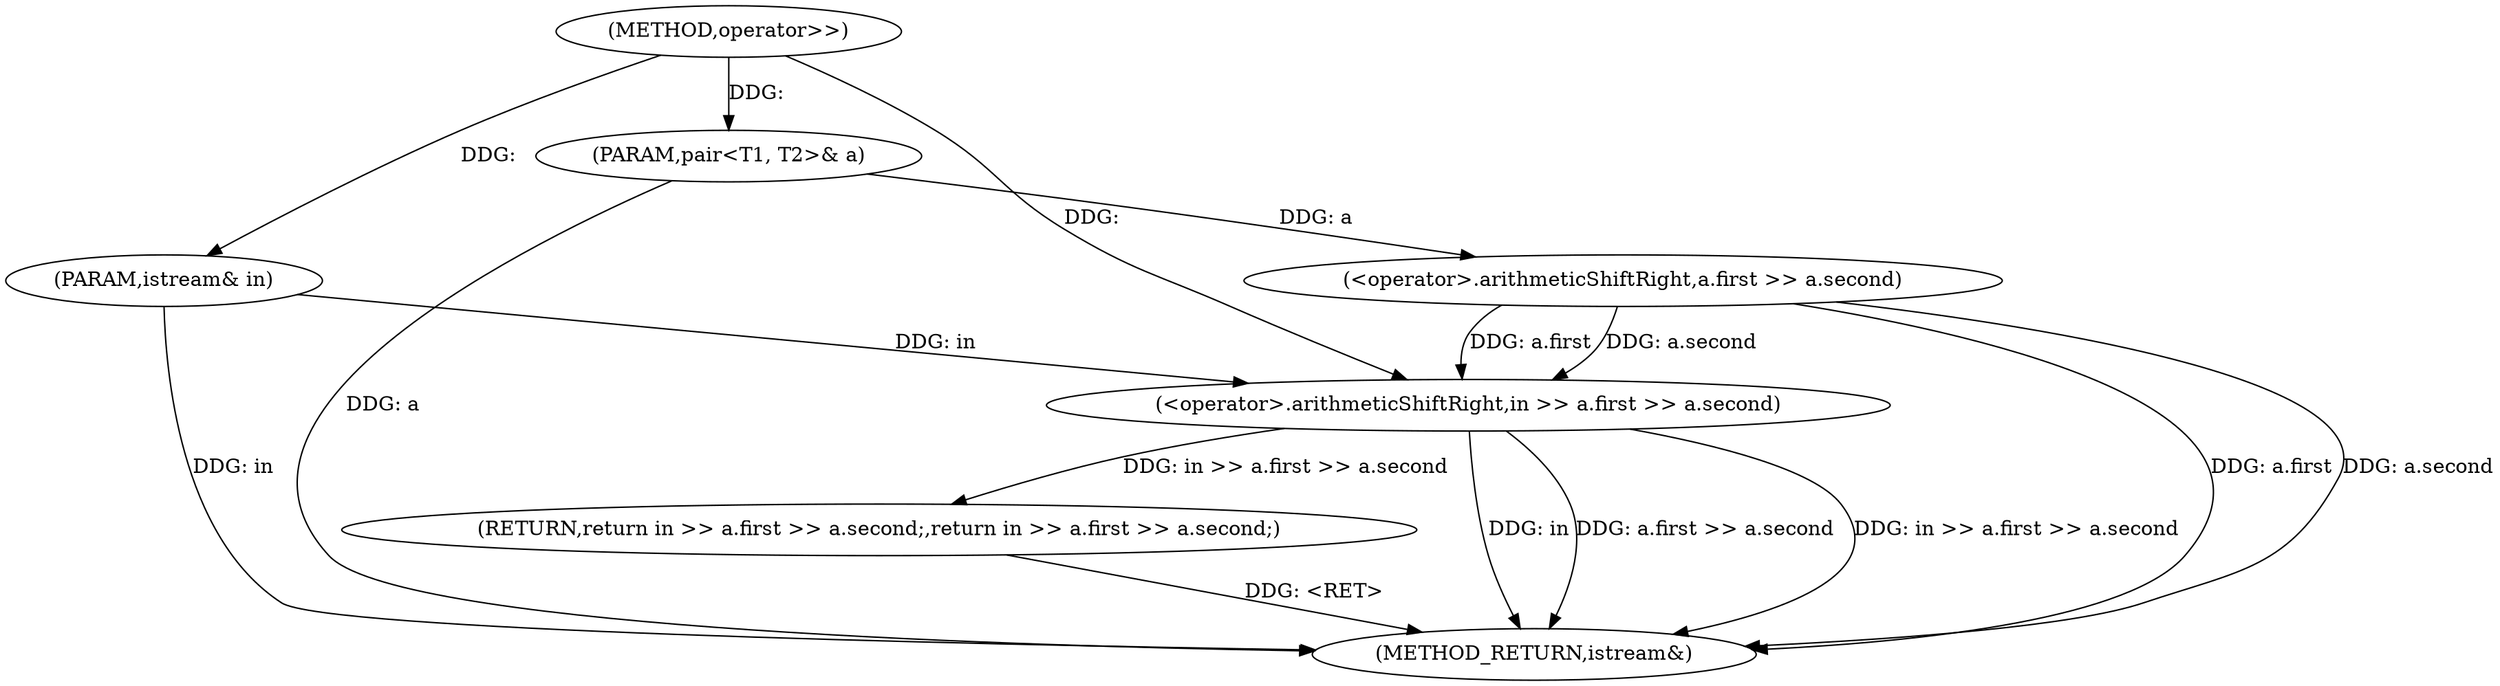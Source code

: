 digraph "operator>>" {  
"1000129" [label = "(METHOD,operator>>)" ]
"1000143" [label = "(METHOD_RETURN,istream&)" ]
"1000130" [label = "(PARAM,istream& in)" ]
"1000131" [label = "(PARAM,pair<T1, T2>& a)" ]
"1000133" [label = "(RETURN,return in >> a.first >> a.second;,return in >> a.first >> a.second;)" ]
"1000134" [label = "(<operator>.arithmeticShiftRight,in >> a.first >> a.second)" ]
"1000136" [label = "(<operator>.arithmeticShiftRight,a.first >> a.second)" ]
  "1000133" -> "1000143"  [ label = "DDG: <RET>"] 
  "1000130" -> "1000143"  [ label = "DDG: in"] 
  "1000131" -> "1000143"  [ label = "DDG: a"] 
  "1000134" -> "1000143"  [ label = "DDG: in"] 
  "1000136" -> "1000143"  [ label = "DDG: a.first"] 
  "1000136" -> "1000143"  [ label = "DDG: a.second"] 
  "1000134" -> "1000143"  [ label = "DDG: a.first >> a.second"] 
  "1000134" -> "1000143"  [ label = "DDG: in >> a.first >> a.second"] 
  "1000129" -> "1000130"  [ label = "DDG: "] 
  "1000129" -> "1000131"  [ label = "DDG: "] 
  "1000134" -> "1000133"  [ label = "DDG: in >> a.first >> a.second"] 
  "1000130" -> "1000134"  [ label = "DDG: in"] 
  "1000129" -> "1000134"  [ label = "DDG: "] 
  "1000136" -> "1000134"  [ label = "DDG: a.first"] 
  "1000136" -> "1000134"  [ label = "DDG: a.second"] 
  "1000131" -> "1000136"  [ label = "DDG: a"] 
}
